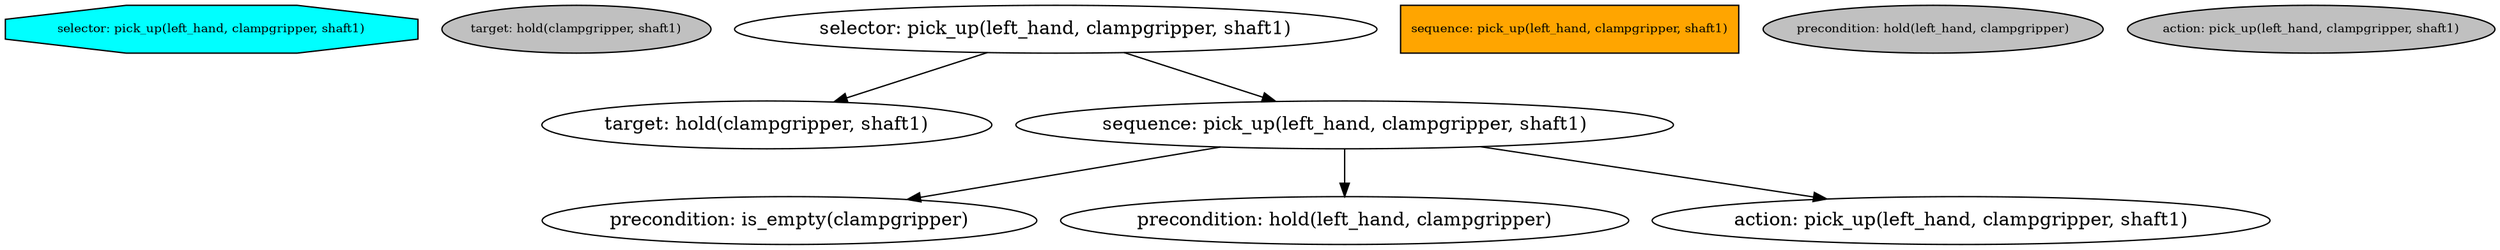 digraph pastafarianism {
ordering=out;
graph [fontname="times-roman"];
node [fontname="times-roman"];
edge [fontname="times-roman"];
selector [fillcolor=cyan, fontcolor=black, fontsize=9, label="selector: pick_up(left_hand, clampgripper, shaft1)", shape=octagon, style=filled];
target [fillcolor=gray, fontcolor=black, fontsize=9, label="target: hold(clampgripper, shaft1)", shape=ellipse, style=filled];
"selector: pick_up(left_hand, clampgripper, shaft1)" -> "target: hold(clampgripper, shaft1)";
sequence [fillcolor=orange, fontcolor=black, fontsize=9, label="sequence: pick_up(left_hand, clampgripper, shaft1)", shape=box, style=filled];
"selector: pick_up(left_hand, clampgripper, shaft1)" -> "sequence: pick_up(left_hand, clampgripper, shaft1)";
precondition [fillcolor=gray, fontcolor=black, fontsize=9, label="precondition: is_empty(clampgripper)", shape=ellipse, style=filled];
"sequence: pick_up(left_hand, clampgripper, shaft1)" -> "precondition: is_empty(clampgripper)";
precondition [fillcolor=gray, fontcolor=black, fontsize=9, label="precondition: hold(left_hand, clampgripper)", shape=ellipse, style=filled];
"sequence: pick_up(left_hand, clampgripper, shaft1)" -> "precondition: hold(left_hand, clampgripper)";
action [fillcolor=gray, fontcolor=black, fontsize=9, label="action: pick_up(left_hand, clampgripper, shaft1)", shape=ellipse, style=filled];
"sequence: pick_up(left_hand, clampgripper, shaft1)" -> "action: pick_up(left_hand, clampgripper, shaft1)";
}
